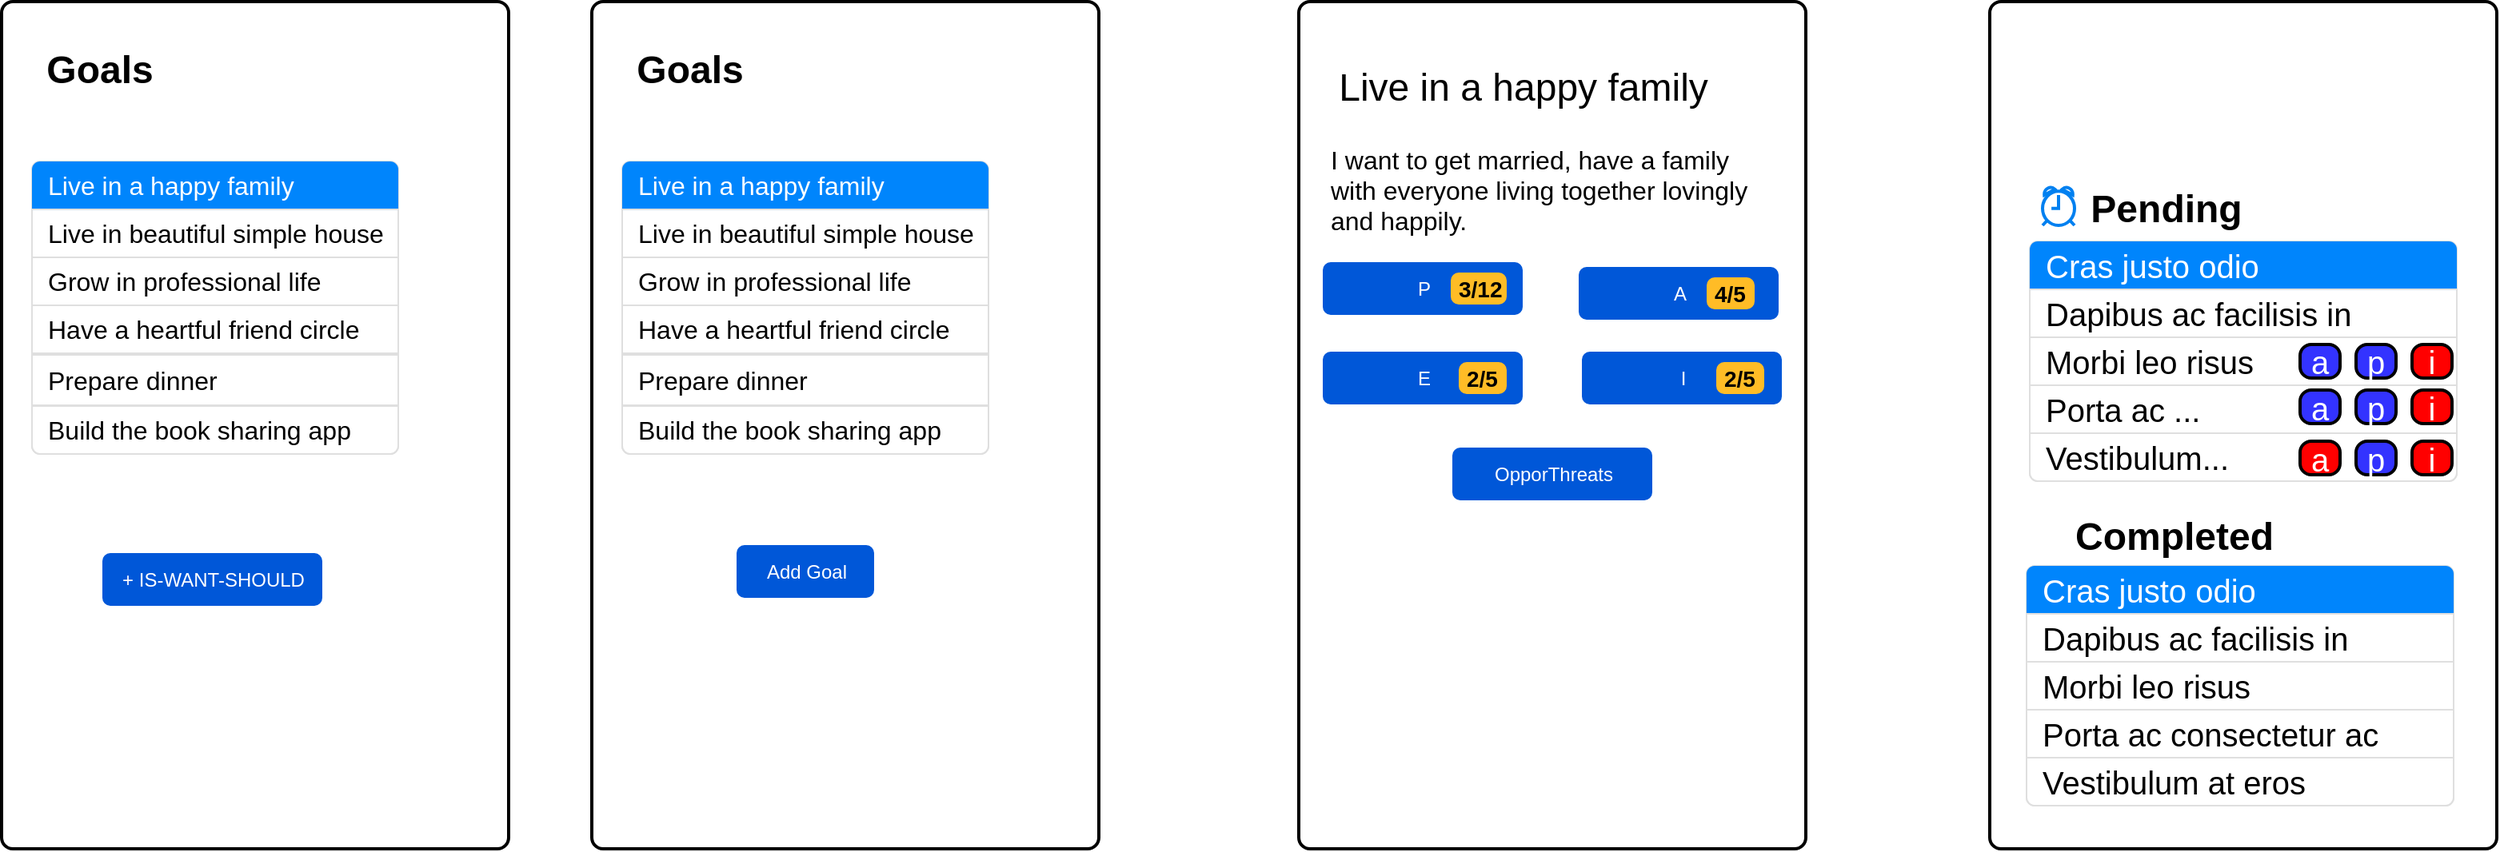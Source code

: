 <mxfile version="20.7.4" type="github">
  <diagram id="WmPAR5XZmnSed2sJa4RS" name="Page-1">
    <mxGraphModel dx="2394" dy="1017" grid="0" gridSize="10" guides="1" tooltips="1" connect="1" arrows="1" fold="1" page="0" pageScale="1" pageWidth="850" pageHeight="1100" math="0" shadow="0">
      <root>
        <mxCell id="0" />
        <mxCell id="1" parent="0" />
        <mxCell id="ldBgtZnnCFYndxNRsuC7-3" value="" style="rounded=1;whiteSpace=wrap;html=1;absoluteArcSize=1;arcSize=14;strokeWidth=2;" parent="1" vertex="1">
          <mxGeometry x="-159" y="-24" width="317" height="530" as="geometry" />
        </mxCell>
        <mxCell id="ldBgtZnnCFYndxNRsuC7-4" value="Live in a happy family" style="text;html=1;align=center;verticalAlign=middle;resizable=0;points=[];autosize=1;strokeColor=none;fillColor=none;fontSize=24;" parent="1" vertex="1">
          <mxGeometry x="-144" y="9.5" width="249" height="41" as="geometry" />
        </mxCell>
        <mxCell id="ldBgtZnnCFYndxNRsuC7-6" value="I want to get married, have a family with everyone living together lovingly and happily." style="text;html=1;strokeColor=none;fillColor=none;spacing=5;spacingTop=5;whiteSpace=wrap;overflow=hidden;rounded=0;fontSize=16;" parent="1" vertex="1">
          <mxGeometry x="-144" y="51" width="287" height="81" as="geometry" />
        </mxCell>
        <mxCell id="ldBgtZnnCFYndxNRsuC7-9" value="E" style="rounded=1;fillColor=#0057D8;strokeColor=none;html=1;fontColor=#ffffff;align=center;verticalAlign=middle;fontStyle=0;fontSize=12;sketch=0;" parent="1" vertex="1">
          <mxGeometry x="-144" y="195" width="125" height="33" as="geometry" />
        </mxCell>
        <mxCell id="ldBgtZnnCFYndxNRsuC7-11" value="" style="shape=image;html=1;verticalAlign=top;verticalLabelPosition=bottom;labelBackgroundColor=#ffffff;imageAspect=0;aspect=fixed;image=https://cdn2.iconfinder.com/data/icons/valentine-day-16/512/538_wifi_love_wedding_heart_valentine_valentines_day_love-128.png;fontSize=16;" parent="1" vertex="1">
          <mxGeometry x="-64.5" y="321" width="128" height="128" as="geometry" />
        </mxCell>
        <mxCell id="ldBgtZnnCFYndxNRsuC7-12" value="2/5" style="html=1;shadow=0;dashed=0;shape=mxgraph.bootstrap.rrect;rSize=5;strokeColor=none;strokeWidth=1;fillColor=#FFBC26;fontColor=#000000;whiteSpace=wrap;align=left;verticalAlign=middle;spacingLeft=0;fontStyle=1;fontSize=14;spacing=5;" parent="1" vertex="1">
          <mxGeometry x="-59" y="201.5" width="30" height="20" as="geometry" />
        </mxCell>
        <mxCell id="ldBgtZnnCFYndxNRsuC7-24" value="P" style="rounded=1;fillColor=#0057D8;strokeColor=none;html=1;fontColor=#ffffff;align=center;verticalAlign=middle;fontStyle=0;fontSize=12;sketch=0;" parent="1" vertex="1">
          <mxGeometry x="-144" y="139" width="125" height="33" as="geometry" />
        </mxCell>
        <mxCell id="ldBgtZnnCFYndxNRsuC7-25" value="3/12" style="html=1;shadow=0;dashed=0;shape=mxgraph.bootstrap.rrect;rSize=5;strokeColor=none;strokeWidth=1;fillColor=#FFBC26;fontColor=#000000;whiteSpace=wrap;align=left;verticalAlign=middle;spacingLeft=0;fontStyle=1;fontSize=14;spacing=5;" parent="1" vertex="1">
          <mxGeometry x="-64" y="145.5" width="35" height="20" as="geometry" />
        </mxCell>
        <mxCell id="ldBgtZnnCFYndxNRsuC7-26" value="" style="rounded=1;whiteSpace=wrap;html=1;absoluteArcSize=1;arcSize=14;strokeWidth=2;" parent="1" vertex="1">
          <mxGeometry x="-601" y="-24" width="317" height="530" as="geometry" />
        </mxCell>
        <mxCell id="ldBgtZnnCFYndxNRsuC7-27" value="" style="html=1;shadow=0;dashed=0;shape=mxgraph.bootstrap.rrect;rSize=5;strokeColor=#DFDFDF;html=1;whiteSpace=wrap;fillColor=#FFFFFF;fontColor=#000000;fontSize=20;" parent="1" vertex="1">
          <mxGeometry x="-582" y="76" width="229" height="183" as="geometry" />
        </mxCell>
        <mxCell id="ldBgtZnnCFYndxNRsuC7-28" value="Live in a happy family" style="html=1;shadow=0;dashed=0;shape=mxgraph.bootstrap.topButton;rSize=5;strokeColor=none;fillColor=#0085FC;fontColor=#ffffff;perimeter=none;whiteSpace=wrap;resizeWidth=1;align=left;spacing=10;fontSize=16;" parent="ldBgtZnnCFYndxNRsuC7-27" vertex="1">
          <mxGeometry width="229" height="30" relative="1" as="geometry" />
        </mxCell>
        <mxCell id="ldBgtZnnCFYndxNRsuC7-29" value="Live in beautiful simple house" style="strokeColor=inherit;fillColor=inherit;gradientColor=inherit;fontColor=inherit;html=1;shadow=0;dashed=0;perimeter=none;whiteSpace=wrap;resizeWidth=1;align=left;spacing=10;fontSize=16;" parent="ldBgtZnnCFYndxNRsuC7-27" vertex="1">
          <mxGeometry width="229" height="30" relative="1" as="geometry">
            <mxPoint y="30" as="offset" />
          </mxGeometry>
        </mxCell>
        <mxCell id="ldBgtZnnCFYndxNRsuC7-30" value="Grow in professional life" style="strokeColor=inherit;fillColor=inherit;gradientColor=inherit;fontColor=inherit;html=1;shadow=0;dashed=0;perimeter=none;whiteSpace=wrap;resizeWidth=1;align=left;spacing=10;fontSize=16;" parent="ldBgtZnnCFYndxNRsuC7-27" vertex="1">
          <mxGeometry width="229" height="30" relative="1" as="geometry">
            <mxPoint y="60" as="offset" />
          </mxGeometry>
        </mxCell>
        <mxCell id="ldBgtZnnCFYndxNRsuC7-31" value="Have a heartful friend circle" style="strokeColor=inherit;fillColor=inherit;gradientColor=inherit;fontColor=inherit;html=1;shadow=0;dashed=0;perimeter=none;whiteSpace=wrap;resizeWidth=1;align=left;spacing=10;fontSize=16;" parent="ldBgtZnnCFYndxNRsuC7-27" vertex="1">
          <mxGeometry width="229" height="30" relative="1" as="geometry">
            <mxPoint y="90" as="offset" />
          </mxGeometry>
        </mxCell>
        <mxCell id="ldBgtZnnCFYndxNRsuC7-32" value="Build the book sharing app" style="strokeColor=inherit;fillColor=inherit;gradientColor=inherit;fontColor=inherit;html=1;shadow=0;dashed=0;shape=mxgraph.bootstrap.bottomButton;rSize=5;perimeter=none;whiteSpace=wrap;resizeWidth=1;resizeHeight=0;align=left;spacing=10;fontSize=16;" parent="ldBgtZnnCFYndxNRsuC7-27" vertex="1">
          <mxGeometry y="1" width="229" height="30" relative="1" as="geometry">
            <mxPoint y="-30" as="offset" />
          </mxGeometry>
        </mxCell>
        <mxCell id="ldBgtZnnCFYndxNRsuC7-58" value="Prepare dinner" style="strokeColor=inherit;fillColor=inherit;gradientColor=inherit;fontColor=inherit;html=1;shadow=0;dashed=0;perimeter=none;whiteSpace=wrap;resizeWidth=1;align=left;spacing=10;fontSize=16;" parent="ldBgtZnnCFYndxNRsuC7-27" vertex="1">
          <mxGeometry y="120.996" width="229" height="31.552" as="geometry" />
        </mxCell>
        <mxCell id="ldBgtZnnCFYndxNRsuC7-34" value="Goals" style="text;strokeColor=none;fillColor=none;html=1;fontSize=24;fontStyle=1;verticalAlign=middle;align=center;" parent="1" vertex="1">
          <mxGeometry x="-590" y="-1" width="100" height="40" as="geometry" />
        </mxCell>
        <mxCell id="ldBgtZnnCFYndxNRsuC7-35" value="" style="rounded=1;whiteSpace=wrap;html=1;absoluteArcSize=1;arcSize=14;strokeWidth=2;" parent="1" vertex="1">
          <mxGeometry x="273" y="-24" width="317" height="530" as="geometry" />
        </mxCell>
        <mxCell id="ldBgtZnnCFYndxNRsuC7-36" value="" style="html=1;shadow=0;dashed=0;shape=mxgraph.bootstrap.rrect;rSize=5;strokeColor=#DFDFDF;html=1;whiteSpace=wrap;fillColor=#FFFFFF;fontColor=#000000;fontSize=20;" parent="1" vertex="1">
          <mxGeometry x="298" y="126" width="267" height="150" as="geometry" />
        </mxCell>
        <mxCell id="ldBgtZnnCFYndxNRsuC7-37" value="Cras justo odio" style="html=1;shadow=0;dashed=0;shape=mxgraph.bootstrap.topButton;rSize=5;strokeColor=none;fillColor=#0085FC;fontColor=#ffffff;perimeter=none;whiteSpace=wrap;resizeWidth=1;align=left;spacing=10;fontSize=20;" parent="ldBgtZnnCFYndxNRsuC7-36" vertex="1">
          <mxGeometry width="267" height="30" relative="1" as="geometry" />
        </mxCell>
        <mxCell id="ldBgtZnnCFYndxNRsuC7-38" value="Dapibus ac facilisis in" style="strokeColor=inherit;fillColor=inherit;gradientColor=inherit;fontColor=inherit;html=1;shadow=0;dashed=0;perimeter=none;whiteSpace=wrap;resizeWidth=1;align=left;spacing=10;fontSize=20;" parent="ldBgtZnnCFYndxNRsuC7-36" vertex="1">
          <mxGeometry width="267" height="30" relative="1" as="geometry">
            <mxPoint y="30" as="offset" />
          </mxGeometry>
        </mxCell>
        <mxCell id="ldBgtZnnCFYndxNRsuC7-39" value="Morbi leo risus" style="strokeColor=inherit;fillColor=inherit;gradientColor=inherit;fontColor=inherit;html=1;shadow=0;dashed=0;perimeter=none;whiteSpace=wrap;resizeWidth=1;align=left;spacing=10;fontSize=20;" parent="ldBgtZnnCFYndxNRsuC7-36" vertex="1">
          <mxGeometry width="267" height="30" relative="1" as="geometry">
            <mxPoint y="60" as="offset" />
          </mxGeometry>
        </mxCell>
        <mxCell id="ldBgtZnnCFYndxNRsuC7-40" value="Porta ac ..." style="strokeColor=inherit;fillColor=inherit;gradientColor=inherit;fontColor=inherit;html=1;shadow=0;dashed=0;perimeter=none;whiteSpace=wrap;resizeWidth=1;align=left;spacing=10;fontSize=20;" parent="ldBgtZnnCFYndxNRsuC7-36" vertex="1">
          <mxGeometry width="267" height="30" relative="1" as="geometry">
            <mxPoint y="90" as="offset" />
          </mxGeometry>
        </mxCell>
        <mxCell id="ldBgtZnnCFYndxNRsuC7-41" value="Vestibulum..." style="strokeColor=inherit;fillColor=inherit;gradientColor=inherit;fontColor=inherit;html=1;shadow=0;dashed=0;shape=mxgraph.bootstrap.bottomButton;rSize=5;perimeter=none;whiteSpace=wrap;resizeWidth=1;resizeHeight=0;align=left;spacing=10;fontSize=20;" parent="ldBgtZnnCFYndxNRsuC7-36" vertex="1">
          <mxGeometry y="1" width="267" height="30" relative="1" as="geometry">
            <mxPoint y="-30" as="offset" />
          </mxGeometry>
        </mxCell>
        <mxCell id="ldBgtZnnCFYndxNRsuC7-71" value="a" style="rounded=1;whiteSpace=wrap;html=1;absoluteArcSize=1;arcSize=14;strokeWidth=2;fontSize=20;labelBackgroundColor=none;spacing=0;labelBorderColor=none;fontColor=#FFFFFF;fillColor=#FF0000;" parent="ldBgtZnnCFYndxNRsuC7-36" vertex="1">
          <mxGeometry x="169" y="125" width="25" height="21" as="geometry" />
        </mxCell>
        <mxCell id="ldBgtZnnCFYndxNRsuC7-72" value="p" style="rounded=1;whiteSpace=wrap;html=1;absoluteArcSize=1;arcSize=14;strokeWidth=2;fontSize=20;labelBackgroundColor=none;spacing=0;labelBorderColor=none;fontColor=#FFFFFF;fillColor=#3333FF;" parent="ldBgtZnnCFYndxNRsuC7-36" vertex="1">
          <mxGeometry x="204" y="125" width="25" height="21" as="geometry" />
        </mxCell>
        <mxCell id="ldBgtZnnCFYndxNRsuC7-73" value="i" style="rounded=1;whiteSpace=wrap;html=1;absoluteArcSize=1;arcSize=14;strokeWidth=2;fontSize=20;labelBackgroundColor=none;spacing=0;labelBorderColor=none;fontColor=#FFFFFF;fillColor=#FF0000;" parent="ldBgtZnnCFYndxNRsuC7-36" vertex="1">
          <mxGeometry x="239" y="125" width="25" height="21" as="geometry" />
        </mxCell>
        <mxCell id="ldBgtZnnCFYndxNRsuC7-68" value="a" style="rounded=1;whiteSpace=wrap;html=1;absoluteArcSize=1;arcSize=14;strokeWidth=2;fontSize=20;labelBackgroundColor=none;spacing=0;labelBorderColor=none;fontColor=#FFFFFF;fillColor=#3333FF;" parent="ldBgtZnnCFYndxNRsuC7-36" vertex="1">
          <mxGeometry x="169" y="93" width="25" height="21" as="geometry" />
        </mxCell>
        <mxCell id="ldBgtZnnCFYndxNRsuC7-69" value="p" style="rounded=1;whiteSpace=wrap;html=1;absoluteArcSize=1;arcSize=14;strokeWidth=2;fontSize=20;labelBackgroundColor=none;spacing=0;labelBorderColor=none;fontColor=#FFFFFF;fillColor=#3333FF;" parent="ldBgtZnnCFYndxNRsuC7-36" vertex="1">
          <mxGeometry x="204" y="93" width="25" height="21" as="geometry" />
        </mxCell>
        <mxCell id="ldBgtZnnCFYndxNRsuC7-70" value="i" style="rounded=1;whiteSpace=wrap;html=1;absoluteArcSize=1;arcSize=14;strokeWidth=2;fontSize=20;labelBackgroundColor=none;spacing=0;labelBorderColor=none;fontColor=#FFFFFF;fillColor=#FF0000;" parent="ldBgtZnnCFYndxNRsuC7-36" vertex="1">
          <mxGeometry x="239" y="93" width="25" height="21" as="geometry" />
        </mxCell>
        <mxCell id="ldBgtZnnCFYndxNRsuC7-75" value="a" style="rounded=1;whiteSpace=wrap;html=1;absoluteArcSize=1;arcSize=14;strokeWidth=2;fontSize=20;labelBackgroundColor=none;spacing=0;labelBorderColor=none;fontColor=#FFFFFF;fillColor=#3333FF;" parent="ldBgtZnnCFYndxNRsuC7-36" vertex="1">
          <mxGeometry x="169" y="64.5" width="25" height="21" as="geometry" />
        </mxCell>
        <mxCell id="ldBgtZnnCFYndxNRsuC7-76" value="p" style="rounded=1;whiteSpace=wrap;html=1;absoluteArcSize=1;arcSize=14;strokeWidth=2;fontSize=20;labelBackgroundColor=none;spacing=0;labelBorderColor=none;fontColor=#FFFFFF;fillColor=#3333FF;" parent="ldBgtZnnCFYndxNRsuC7-36" vertex="1">
          <mxGeometry x="204" y="64.5" width="25" height="21" as="geometry" />
        </mxCell>
        <mxCell id="ldBgtZnnCFYndxNRsuC7-77" value="i" style="rounded=1;whiteSpace=wrap;html=1;absoluteArcSize=1;arcSize=14;strokeWidth=2;fontSize=20;labelBackgroundColor=none;spacing=0;labelBorderColor=none;fontColor=#FFFFFF;fillColor=#FF0000;" parent="ldBgtZnnCFYndxNRsuC7-36" vertex="1">
          <mxGeometry x="239" y="64.5" width="25" height="21" as="geometry" />
        </mxCell>
        <mxCell id="ldBgtZnnCFYndxNRsuC7-42" value="" style="shape=image;html=1;verticalAlign=top;verticalLabelPosition=bottom;labelBackgroundColor=#ffffff;imageAspect=0;aspect=fixed;image=https://cdn1.iconfinder.com/data/icons/social-media-vol-3-2/24/_p-128.png;fontSize=20;" parent="1" vertex="1">
          <mxGeometry x="392.5" y="-9" width="78" height="78" as="geometry" />
        </mxCell>
        <mxCell id="ldBgtZnnCFYndxNRsuC7-44" value="" style="html=1;shadow=0;dashed=0;shape=mxgraph.bootstrap.rrect;rSize=5;strokeColor=#DFDFDF;html=1;whiteSpace=wrap;fillColor=#FFFFFF;fontColor=#000000;fontSize=20;" parent="1" vertex="1">
          <mxGeometry x="296" y="329" width="267" height="150" as="geometry" />
        </mxCell>
        <mxCell id="ldBgtZnnCFYndxNRsuC7-45" value="Cras justo odio" style="html=1;shadow=0;dashed=0;shape=mxgraph.bootstrap.topButton;rSize=5;strokeColor=none;fillColor=#0085FC;fontColor=#ffffff;perimeter=none;whiteSpace=wrap;resizeWidth=1;align=left;spacing=10;fontSize=20;" parent="ldBgtZnnCFYndxNRsuC7-44" vertex="1">
          <mxGeometry width="267" height="30" relative="1" as="geometry" />
        </mxCell>
        <mxCell id="ldBgtZnnCFYndxNRsuC7-46" value="Dapibus ac facilisis in" style="strokeColor=inherit;fillColor=inherit;gradientColor=inherit;fontColor=inherit;html=1;shadow=0;dashed=0;perimeter=none;whiteSpace=wrap;resizeWidth=1;align=left;spacing=10;fontSize=20;" parent="ldBgtZnnCFYndxNRsuC7-44" vertex="1">
          <mxGeometry width="267" height="30" relative="1" as="geometry">
            <mxPoint y="30" as="offset" />
          </mxGeometry>
        </mxCell>
        <mxCell id="ldBgtZnnCFYndxNRsuC7-47" value="Morbi leo risus" style="strokeColor=inherit;fillColor=inherit;gradientColor=inherit;fontColor=inherit;html=1;shadow=0;dashed=0;perimeter=none;whiteSpace=wrap;resizeWidth=1;align=left;spacing=10;fontSize=20;" parent="ldBgtZnnCFYndxNRsuC7-44" vertex="1">
          <mxGeometry width="267" height="30" relative="1" as="geometry">
            <mxPoint y="60" as="offset" />
          </mxGeometry>
        </mxCell>
        <mxCell id="ldBgtZnnCFYndxNRsuC7-48" value="Porta ac consectetur ac" style="strokeColor=inherit;fillColor=inherit;gradientColor=inherit;fontColor=inherit;html=1;shadow=0;dashed=0;perimeter=none;whiteSpace=wrap;resizeWidth=1;align=left;spacing=10;fontSize=20;" parent="ldBgtZnnCFYndxNRsuC7-44" vertex="1">
          <mxGeometry width="267" height="30" relative="1" as="geometry">
            <mxPoint y="90" as="offset" />
          </mxGeometry>
        </mxCell>
        <mxCell id="ldBgtZnnCFYndxNRsuC7-49" value="Vestibulum at eros" style="strokeColor=inherit;fillColor=inherit;gradientColor=inherit;fontColor=inherit;html=1;shadow=0;dashed=0;shape=mxgraph.bootstrap.bottomButton;rSize=5;perimeter=none;whiteSpace=wrap;resizeWidth=1;resizeHeight=0;align=left;spacing=10;fontSize=20;" parent="ldBgtZnnCFYndxNRsuC7-44" vertex="1">
          <mxGeometry y="1" width="267" height="30" relative="1" as="geometry">
            <mxPoint y="-30" as="offset" />
          </mxGeometry>
        </mxCell>
        <mxCell id="ldBgtZnnCFYndxNRsuC7-50" value="" style="shape=image;html=1;verticalAlign=top;verticalLabelPosition=bottom;labelBackgroundColor=#ffffff;imageAspect=0;aspect=fixed;image=https://cdn4.iconfinder.com/data/icons/bold-purple-free-samples/32/Done_Circle_Symbol_Downloaded-128.png;fontSize=20;" parent="1" vertex="1">
          <mxGeometry x="296" y="296" width="25" height="25" as="geometry" />
        </mxCell>
        <mxCell id="ldBgtZnnCFYndxNRsuC7-51" value="Completed" style="text;strokeColor=none;fillColor=none;html=1;fontSize=24;fontStyle=1;verticalAlign=middle;align=center;" parent="1" vertex="1">
          <mxGeometry x="315" y="291" width="145" height="40" as="geometry" />
        </mxCell>
        <mxCell id="ldBgtZnnCFYndxNRsuC7-52" value="Pending" style="text;strokeColor=none;fillColor=none;html=1;fontSize=24;fontStyle=1;verticalAlign=middle;align=center;" parent="1" vertex="1">
          <mxGeometry x="321" y="86" width="123" height="40" as="geometry" />
        </mxCell>
        <mxCell id="ldBgtZnnCFYndxNRsuC7-53" value="" style="html=1;verticalLabelPosition=bottom;align=center;labelBackgroundColor=#ffffff;verticalAlign=top;strokeWidth=2;strokeColor=#0080F0;shadow=0;dashed=0;shape=mxgraph.ios7.icons.alarm_clock;fontSize=20;" parent="1" vertex="1">
          <mxGeometry x="306" y="92" width="20" height="24" as="geometry" />
        </mxCell>
        <mxCell id="ldBgtZnnCFYndxNRsuC7-59" value="Add Goal" style="rounded=1;fillColor=#0057D8;strokeColor=none;html=1;fontColor=#ffffff;align=center;verticalAlign=middle;fontStyle=0;fontSize=12;sketch=0;labelBackgroundColor=none;labelBorderColor=none;" parent="1" vertex="1">
          <mxGeometry x="-510.5" y="316" width="86" height="33" as="geometry" />
        </mxCell>
        <mxCell id="3x7YLtXasliDaGJo6aQs-1" value="OpporThreats" style="rounded=1;fillColor=#0057D8;strokeColor=none;html=1;fontColor=#ffffff;align=center;verticalAlign=middle;fontStyle=0;fontSize=12;sketch=0;" parent="1" vertex="1">
          <mxGeometry x="-63" y="255" width="125" height="33" as="geometry" />
        </mxCell>
        <mxCell id="3x7YLtXasliDaGJo6aQs-2" value="" style="group" parent="1" vertex="1" connectable="0">
          <mxGeometry x="18" y="195" width="125" height="33" as="geometry" />
        </mxCell>
        <mxCell id="ldBgtZnnCFYndxNRsuC7-16" value="I" style="rounded=1;fillColor=#0057D8;strokeColor=none;html=1;fontColor=#ffffff;align=center;verticalAlign=middle;fontStyle=0;fontSize=12;sketch=0;" parent="3x7YLtXasliDaGJo6aQs-2" vertex="1">
          <mxGeometry width="125" height="33" as="geometry" />
        </mxCell>
        <mxCell id="ldBgtZnnCFYndxNRsuC7-17" value="2/5" style="html=1;shadow=0;dashed=0;shape=mxgraph.bootstrap.rrect;rSize=5;strokeColor=none;strokeWidth=1;fillColor=#FFBC26;fontColor=#000000;whiteSpace=wrap;align=left;verticalAlign=middle;spacingLeft=0;fontStyle=1;fontSize=14;spacing=5;" parent="3x7YLtXasliDaGJo6aQs-2" vertex="1">
          <mxGeometry x="84" y="6.5" width="30" height="20" as="geometry" />
        </mxCell>
        <mxCell id="3x7YLtXasliDaGJo6aQs-4" value="" style="group" parent="1" vertex="1" connectable="0">
          <mxGeometry x="16" y="142" width="125" height="33" as="geometry" />
        </mxCell>
        <mxCell id="ldBgtZnnCFYndxNRsuC7-22" value="A" style="rounded=1;fillColor=#0057D8;strokeColor=none;html=1;fontColor=#ffffff;align=center;verticalAlign=middle;fontStyle=0;fontSize=12;sketch=0;" parent="3x7YLtXasliDaGJo6aQs-4" vertex="1">
          <mxGeometry width="125" height="33" as="geometry" />
        </mxCell>
        <mxCell id="ldBgtZnnCFYndxNRsuC7-23" value="4/5" style="html=1;shadow=0;dashed=0;shape=mxgraph.bootstrap.rrect;rSize=5;strokeColor=none;strokeWidth=1;fillColor=#FFBC26;fontColor=#000000;whiteSpace=wrap;align=left;verticalAlign=middle;spacingLeft=0;fontStyle=1;fontSize=14;spacing=5;" parent="3x7YLtXasliDaGJo6aQs-4" vertex="1">
          <mxGeometry x="80" y="6.5" width="30" height="20" as="geometry" />
        </mxCell>
        <mxCell id="PBSiZa_zdig3zNEb0ZuU-1" value="" style="rounded=1;whiteSpace=wrap;html=1;absoluteArcSize=1;arcSize=14;strokeWidth=2;" vertex="1" parent="1">
          <mxGeometry x="-970" y="-24" width="317" height="530" as="geometry" />
        </mxCell>
        <mxCell id="PBSiZa_zdig3zNEb0ZuU-2" value="" style="html=1;shadow=0;dashed=0;shape=mxgraph.bootstrap.rrect;rSize=5;strokeColor=#DFDFDF;html=1;whiteSpace=wrap;fillColor=#FFFFFF;fontColor=#000000;fontSize=20;" vertex="1" parent="1">
          <mxGeometry x="-951" y="76" width="229" height="183" as="geometry" />
        </mxCell>
        <mxCell id="PBSiZa_zdig3zNEb0ZuU-3" value="Live in a happy family" style="html=1;shadow=0;dashed=0;shape=mxgraph.bootstrap.topButton;rSize=5;strokeColor=none;fillColor=#0085FC;fontColor=#ffffff;perimeter=none;whiteSpace=wrap;resizeWidth=1;align=left;spacing=10;fontSize=16;" vertex="1" parent="PBSiZa_zdig3zNEb0ZuU-2">
          <mxGeometry width="229" height="30" relative="1" as="geometry" />
        </mxCell>
        <mxCell id="PBSiZa_zdig3zNEb0ZuU-4" value="Live in beautiful simple house" style="strokeColor=inherit;fillColor=inherit;gradientColor=inherit;fontColor=inherit;html=1;shadow=0;dashed=0;perimeter=none;whiteSpace=wrap;resizeWidth=1;align=left;spacing=10;fontSize=16;" vertex="1" parent="PBSiZa_zdig3zNEb0ZuU-2">
          <mxGeometry width="229" height="30" relative="1" as="geometry">
            <mxPoint y="30" as="offset" />
          </mxGeometry>
        </mxCell>
        <mxCell id="PBSiZa_zdig3zNEb0ZuU-5" value="Grow in professional life" style="strokeColor=inherit;fillColor=inherit;gradientColor=inherit;fontColor=inherit;html=1;shadow=0;dashed=0;perimeter=none;whiteSpace=wrap;resizeWidth=1;align=left;spacing=10;fontSize=16;" vertex="1" parent="PBSiZa_zdig3zNEb0ZuU-2">
          <mxGeometry width="229" height="30" relative="1" as="geometry">
            <mxPoint y="60" as="offset" />
          </mxGeometry>
        </mxCell>
        <mxCell id="PBSiZa_zdig3zNEb0ZuU-6" value="Have a heartful friend circle" style="strokeColor=inherit;fillColor=inherit;gradientColor=inherit;fontColor=inherit;html=1;shadow=0;dashed=0;perimeter=none;whiteSpace=wrap;resizeWidth=1;align=left;spacing=10;fontSize=16;" vertex="1" parent="PBSiZa_zdig3zNEb0ZuU-2">
          <mxGeometry width="229" height="30" relative="1" as="geometry">
            <mxPoint y="90" as="offset" />
          </mxGeometry>
        </mxCell>
        <mxCell id="PBSiZa_zdig3zNEb0ZuU-7" value="Build the book sharing app" style="strokeColor=inherit;fillColor=inherit;gradientColor=inherit;fontColor=inherit;html=1;shadow=0;dashed=0;shape=mxgraph.bootstrap.bottomButton;rSize=5;perimeter=none;whiteSpace=wrap;resizeWidth=1;resizeHeight=0;align=left;spacing=10;fontSize=16;" vertex="1" parent="PBSiZa_zdig3zNEb0ZuU-2">
          <mxGeometry y="1" width="229" height="30" relative="1" as="geometry">
            <mxPoint y="-30" as="offset" />
          </mxGeometry>
        </mxCell>
        <mxCell id="PBSiZa_zdig3zNEb0ZuU-8" value="Prepare dinner" style="strokeColor=inherit;fillColor=inherit;gradientColor=inherit;fontColor=inherit;html=1;shadow=0;dashed=0;perimeter=none;whiteSpace=wrap;resizeWidth=1;align=left;spacing=10;fontSize=16;" vertex="1" parent="PBSiZa_zdig3zNEb0ZuU-2">
          <mxGeometry y="120.996" width="229" height="31.552" as="geometry" />
        </mxCell>
        <mxCell id="PBSiZa_zdig3zNEb0ZuU-9" value="Goals" style="text;strokeColor=none;fillColor=none;html=1;fontSize=24;fontStyle=1;verticalAlign=middle;align=center;" vertex="1" parent="1">
          <mxGeometry x="-959" y="-1" width="100" height="40" as="geometry" />
        </mxCell>
        <mxCell id="PBSiZa_zdig3zNEb0ZuU-10" value="+ IS-WANT-SHOULD" style="rounded=1;fillColor=#0057D8;strokeColor=none;html=1;fontColor=#ffffff;align=center;verticalAlign=middle;fontStyle=0;fontSize=12;sketch=0;labelBackgroundColor=none;labelBorderColor=none;" vertex="1" parent="1">
          <mxGeometry x="-907" y="321" width="137.5" height="33" as="geometry" />
        </mxCell>
      </root>
    </mxGraphModel>
  </diagram>
</mxfile>

